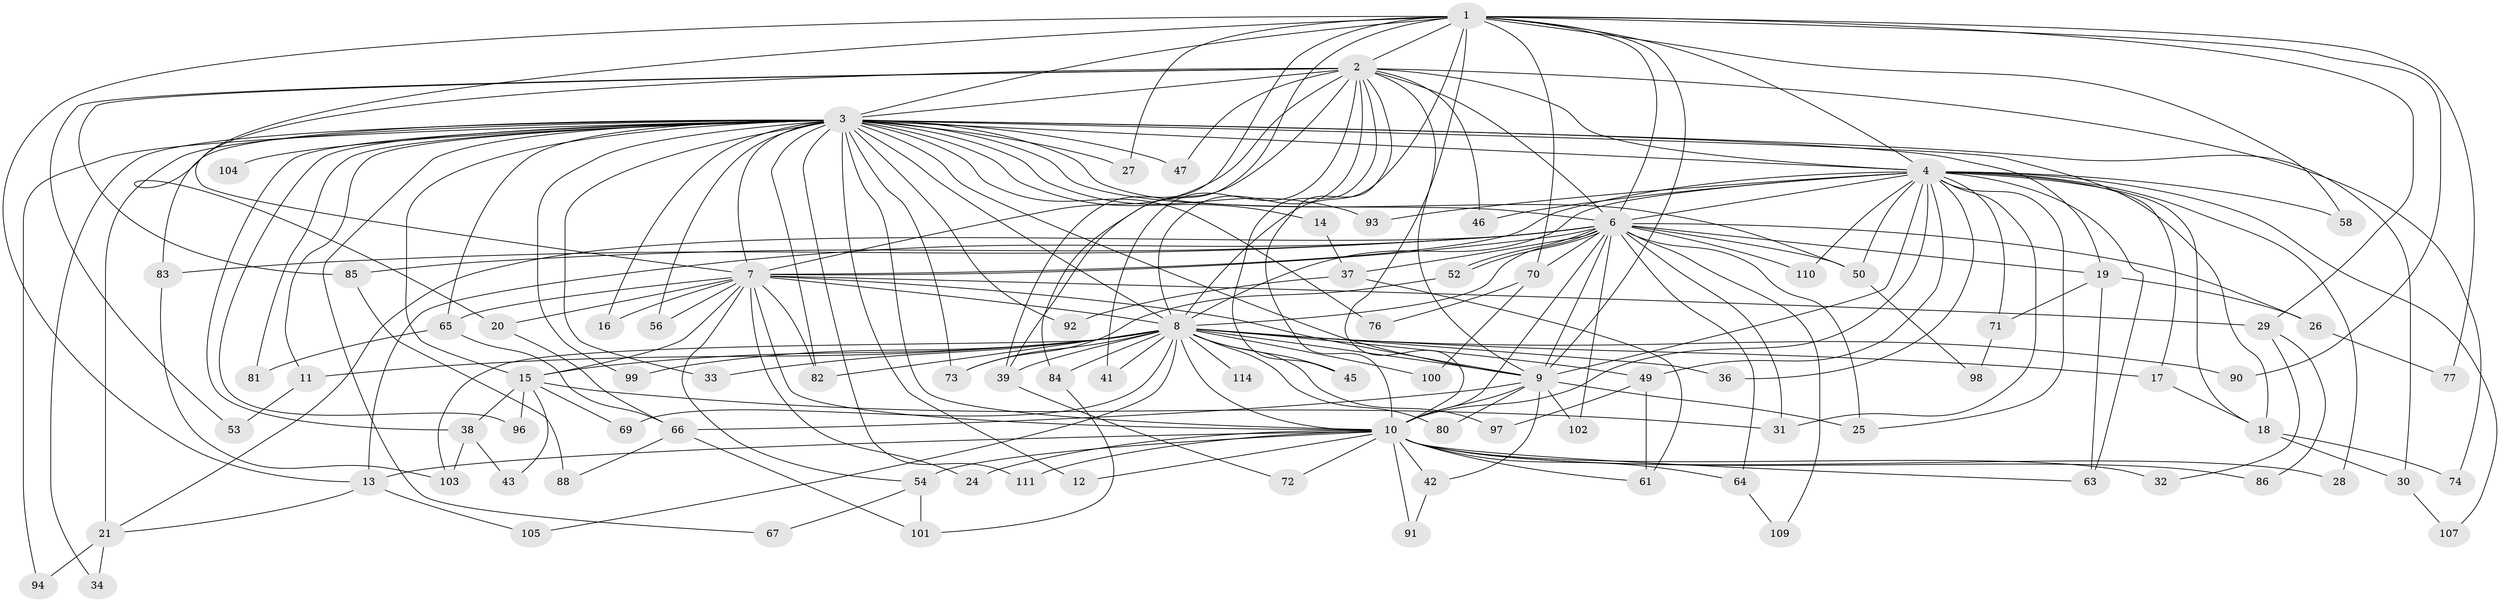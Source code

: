// original degree distribution, {16: 0.008695652173913044, 19: 0.017391304347826087, 23: 0.008695652173913044, 25: 0.02608695652173913, 31: 0.008695652173913044, 26: 0.008695652173913044, 15: 0.008695652173913044, 4: 0.10434782608695652, 2: 0.5652173913043478, 5: 0.06956521739130435, 3: 0.1565217391304348, 7: 0.017391304347826087}
// Generated by graph-tools (version 1.1) at 2025/11/02/27/25 16:11:00]
// undirected, 90 vertices, 210 edges
graph export_dot {
graph [start="1"]
  node [color=gray90,style=filled];
  1 [super="+48"];
  2 [super="+113"];
  3 [super="+5"];
  4 [super="+55"];
  6 [super="+22"];
  7 [super="+57"];
  8 [super="+44"];
  9 [super="+60"];
  10 [super="+35"];
  11 [super="+40"];
  12;
  13 [super="+95"];
  14;
  15 [super="+23"];
  16;
  17 [super="+59"];
  18;
  19;
  20;
  21 [super="+51"];
  24;
  25;
  26;
  27;
  28;
  29;
  30 [super="+62"];
  31 [super="+68"];
  32;
  33;
  34;
  36;
  37;
  38;
  39;
  41;
  42;
  43;
  45;
  46;
  47;
  49;
  50 [super="+112"];
  52;
  53;
  54;
  56;
  58;
  61 [super="+79"];
  63 [super="+87"];
  64;
  65;
  66 [super="+75"];
  67;
  69;
  70;
  71 [super="+89"];
  72;
  73 [super="+78"];
  74;
  76;
  77;
  80;
  81;
  82 [super="+106"];
  83;
  84;
  85;
  86;
  88;
  90;
  91;
  92;
  93;
  94;
  96;
  97;
  98;
  99;
  100;
  101 [super="+108"];
  102;
  103 [super="+115"];
  104;
  105;
  107;
  109;
  110;
  111;
  114;
  1 -- 2;
  1 -- 3 [weight=3];
  1 -- 4;
  1 -- 6;
  1 -- 7;
  1 -- 8;
  1 -- 9;
  1 -- 10;
  1 -- 13;
  1 -- 27;
  1 -- 29;
  1 -- 39;
  1 -- 58;
  1 -- 90;
  1 -- 84;
  1 -- 70;
  1 -- 77;
  2 -- 3 [weight=2];
  2 -- 4;
  2 -- 6;
  2 -- 7;
  2 -- 8;
  2 -- 9 [weight=2];
  2 -- 10;
  2 -- 20;
  2 -- 39;
  2 -- 41;
  2 -- 45;
  2 -- 46;
  2 -- 47;
  2 -- 53;
  2 -- 74;
  2 -- 85;
  3 -- 4 [weight=2];
  3 -- 6 [weight=2];
  3 -- 7 [weight=2];
  3 -- 8 [weight=2];
  3 -- 9 [weight=2];
  3 -- 10 [weight=2];
  3 -- 12;
  3 -- 15 [weight=2];
  3 -- 34;
  3 -- 67;
  3 -- 81;
  3 -- 83;
  3 -- 93;
  3 -- 96;
  3 -- 104 [weight=2];
  3 -- 111;
  3 -- 65;
  3 -- 11 [weight=2];
  3 -- 73;
  3 -- 76;
  3 -- 14;
  3 -- 16;
  3 -- 18;
  3 -- 19;
  3 -- 82;
  3 -- 27;
  3 -- 92;
  3 -- 30 [weight=2];
  3 -- 94;
  3 -- 33;
  3 -- 99;
  3 -- 38;
  3 -- 47;
  3 -- 50;
  3 -- 56;
  3 -- 21;
  4 -- 6;
  4 -- 7;
  4 -- 8;
  4 -- 9;
  4 -- 10;
  4 -- 17;
  4 -- 18;
  4 -- 25;
  4 -- 28;
  4 -- 31;
  4 -- 36;
  4 -- 46;
  4 -- 49 [weight=2];
  4 -- 50;
  4 -- 58;
  4 -- 63;
  4 -- 71;
  4 -- 93;
  4 -- 107;
  4 -- 110;
  6 -- 7 [weight=2];
  6 -- 8;
  6 -- 9;
  6 -- 10;
  6 -- 19;
  6 -- 21;
  6 -- 25;
  6 -- 26;
  6 -- 31;
  6 -- 37;
  6 -- 52;
  6 -- 52;
  6 -- 64;
  6 -- 83;
  6 -- 85;
  6 -- 109;
  6 -- 110;
  6 -- 70;
  6 -- 102;
  6 -- 13;
  6 -- 50;
  7 -- 8;
  7 -- 9;
  7 -- 10;
  7 -- 16;
  7 -- 20;
  7 -- 24;
  7 -- 29;
  7 -- 54;
  7 -- 56;
  7 -- 65;
  7 -- 82;
  7 -- 15;
  8 -- 9;
  8 -- 10;
  8 -- 11;
  8 -- 15;
  8 -- 17;
  8 -- 33;
  8 -- 36;
  8 -- 41;
  8 -- 45;
  8 -- 69;
  8 -- 73;
  8 -- 84;
  8 -- 97;
  8 -- 100;
  8 -- 103;
  8 -- 105;
  8 -- 114 [weight=2];
  8 -- 80;
  8 -- 49;
  8 -- 99;
  8 -- 39;
  8 -- 90;
  8 -- 82;
  9 -- 10;
  9 -- 42;
  9 -- 80;
  9 -- 102;
  9 -- 25;
  9 -- 66;
  10 -- 12;
  10 -- 13;
  10 -- 24;
  10 -- 28;
  10 -- 32;
  10 -- 42;
  10 -- 54;
  10 -- 61;
  10 -- 64;
  10 -- 72;
  10 -- 86;
  10 -- 91;
  10 -- 111;
  10 -- 63;
  11 -- 53;
  13 -- 21;
  13 -- 105;
  14 -- 37;
  15 -- 69;
  15 -- 96;
  15 -- 38;
  15 -- 43;
  15 -- 31;
  17 -- 18;
  18 -- 30;
  18 -- 74;
  19 -- 26;
  19 -- 63;
  19 -- 71;
  20 -- 66;
  21 -- 34;
  21 -- 94;
  26 -- 77;
  29 -- 32;
  29 -- 86;
  30 -- 107;
  37 -- 61;
  37 -- 92;
  38 -- 43;
  38 -- 103;
  39 -- 72;
  42 -- 91;
  49 -- 97;
  49 -- 61;
  50 -- 98;
  52 -- 73;
  54 -- 67;
  54 -- 101;
  64 -- 109;
  65 -- 66;
  65 -- 81;
  66 -- 88;
  66 -- 101;
  70 -- 76;
  70 -- 100;
  71 -- 98;
  83 -- 103;
  84 -- 101;
  85 -- 88;
}
